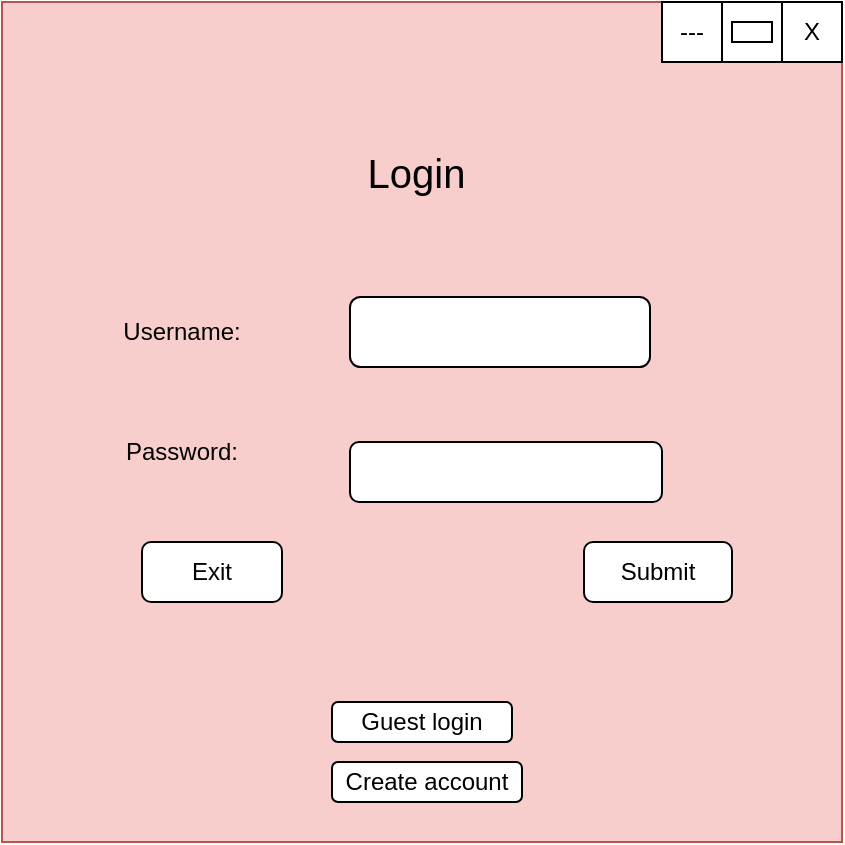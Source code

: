 <mxfile version="26.0.11">
  <diagram name="Page-1" id="PPpTGkr6xeQLACw-c4y5">
    <mxGraphModel dx="794" dy="412" grid="1" gridSize="10" guides="1" tooltips="1" connect="1" arrows="1" fold="1" page="1" pageScale="1" pageWidth="827" pageHeight="1169" math="0" shadow="0">
      <root>
        <mxCell id="0" />
        <mxCell id="1" parent="0" />
        <mxCell id="cEEI7wRpShsSlFW6rlsJ-1" value="" style="whiteSpace=wrap;html=1;aspect=fixed;fillColor=#f8cecc;strokeColor=#b85450;" parent="1" vertex="1">
          <mxGeometry x="210" y="140" width="420" height="420" as="geometry" />
        </mxCell>
        <mxCell id="cEEI7wRpShsSlFW6rlsJ-2" value="" style="rounded=0;whiteSpace=wrap;html=1;" parent="1" vertex="1">
          <mxGeometry x="540" y="140" width="90" height="30" as="geometry" />
        </mxCell>
        <mxCell id="cEEI7wRpShsSlFW6rlsJ-3" value="X" style="rounded=0;whiteSpace=wrap;html=1;" parent="1" vertex="1">
          <mxGeometry x="600" y="140" width="30" height="30" as="geometry" />
        </mxCell>
        <mxCell id="cEEI7wRpShsSlFW6rlsJ-4" value="" style="rounded=0;whiteSpace=wrap;html=1;" parent="1" vertex="1">
          <mxGeometry x="570" y="140" width="30" height="30" as="geometry" />
        </mxCell>
        <mxCell id="cEEI7wRpShsSlFW6rlsJ-5" value="---" style="rounded=0;whiteSpace=wrap;html=1;" parent="1" vertex="1">
          <mxGeometry x="540" y="140" width="30" height="30" as="geometry" />
        </mxCell>
        <mxCell id="cEEI7wRpShsSlFW6rlsJ-6" value="" style="rounded=0;whiteSpace=wrap;html=1;" parent="1" vertex="1">
          <mxGeometry x="575" y="150" width="20" height="10" as="geometry" />
        </mxCell>
        <mxCell id="cEEI7wRpShsSlFW6rlsJ-10" value="Login&amp;nbsp;" style="text;html=1;align=center;verticalAlign=middle;whiteSpace=wrap;rounded=0;fontSize=20;" parent="1" vertex="1">
          <mxGeometry x="357" y="200" width="126" height="50" as="geometry" />
        </mxCell>
        <mxCell id="cEEI7wRpShsSlFW6rlsJ-11" value="Username:" style="text;html=1;align=center;verticalAlign=middle;whiteSpace=wrap;rounded=0;" parent="1" vertex="1">
          <mxGeometry x="270" y="290" width="60" height="30" as="geometry" />
        </mxCell>
        <mxCell id="cEEI7wRpShsSlFW6rlsJ-12" value="Password:" style="text;html=1;align=center;verticalAlign=middle;whiteSpace=wrap;rounded=0;" parent="1" vertex="1">
          <mxGeometry x="270" y="350" width="60" height="30" as="geometry" />
        </mxCell>
        <mxCell id="cEEI7wRpShsSlFW6rlsJ-16" value="" style="rounded=1;whiteSpace=wrap;html=1;" parent="1" vertex="1">
          <mxGeometry x="384" y="287.5" width="150" height="35" as="geometry" />
        </mxCell>
        <mxCell id="cEEI7wRpShsSlFW6rlsJ-17" value="" style="rounded=1;whiteSpace=wrap;html=1;" parent="1" vertex="1">
          <mxGeometry x="384" y="360" width="156" height="30" as="geometry" />
        </mxCell>
        <mxCell id="VObQcnwBqhXJ-2NUPKxU-1" value="Submit" style="rounded=1;whiteSpace=wrap;html=1;" parent="1" vertex="1">
          <mxGeometry x="501" y="410" width="74" height="30" as="geometry" />
        </mxCell>
        <mxCell id="VObQcnwBqhXJ-2NUPKxU-2" value="Exit" style="rounded=1;whiteSpace=wrap;html=1;" parent="1" vertex="1">
          <mxGeometry x="280" y="410" width="70" height="30" as="geometry" />
        </mxCell>
        <mxCell id="0IBJb3CkSkA8wKQpwQxK-1" value="Guest login" style="rounded=1;whiteSpace=wrap;html=1;" vertex="1" parent="1">
          <mxGeometry x="375" y="490" width="90" height="20" as="geometry" />
        </mxCell>
        <mxCell id="0IBJb3CkSkA8wKQpwQxK-2" value="Create account" style="rounded=1;whiteSpace=wrap;html=1;" vertex="1" parent="1">
          <mxGeometry x="375" y="520" width="95" height="20" as="geometry" />
        </mxCell>
      </root>
    </mxGraphModel>
  </diagram>
</mxfile>
